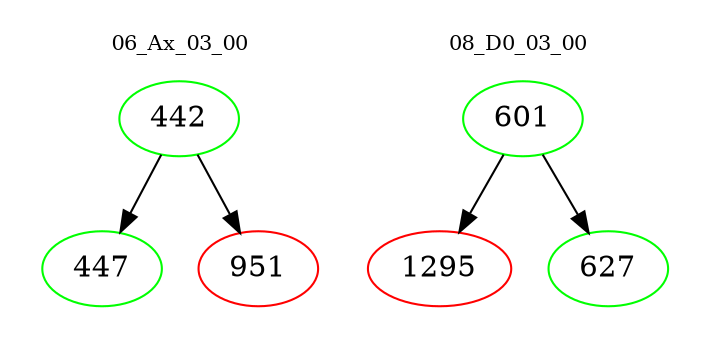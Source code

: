 digraph{
subgraph cluster_0 {
color = white
label = "06_Ax_03_00";
fontsize=10;
T0_442 [label="442", color="green"]
T0_442 -> T0_447 [color="black"]
T0_447 [label="447", color="green"]
T0_442 -> T0_951 [color="black"]
T0_951 [label="951", color="red"]
}
subgraph cluster_1 {
color = white
label = "08_D0_03_00";
fontsize=10;
T1_601 [label="601", color="green"]
T1_601 -> T1_1295 [color="black"]
T1_1295 [label="1295", color="red"]
T1_601 -> T1_627 [color="black"]
T1_627 [label="627", color="green"]
}
}
